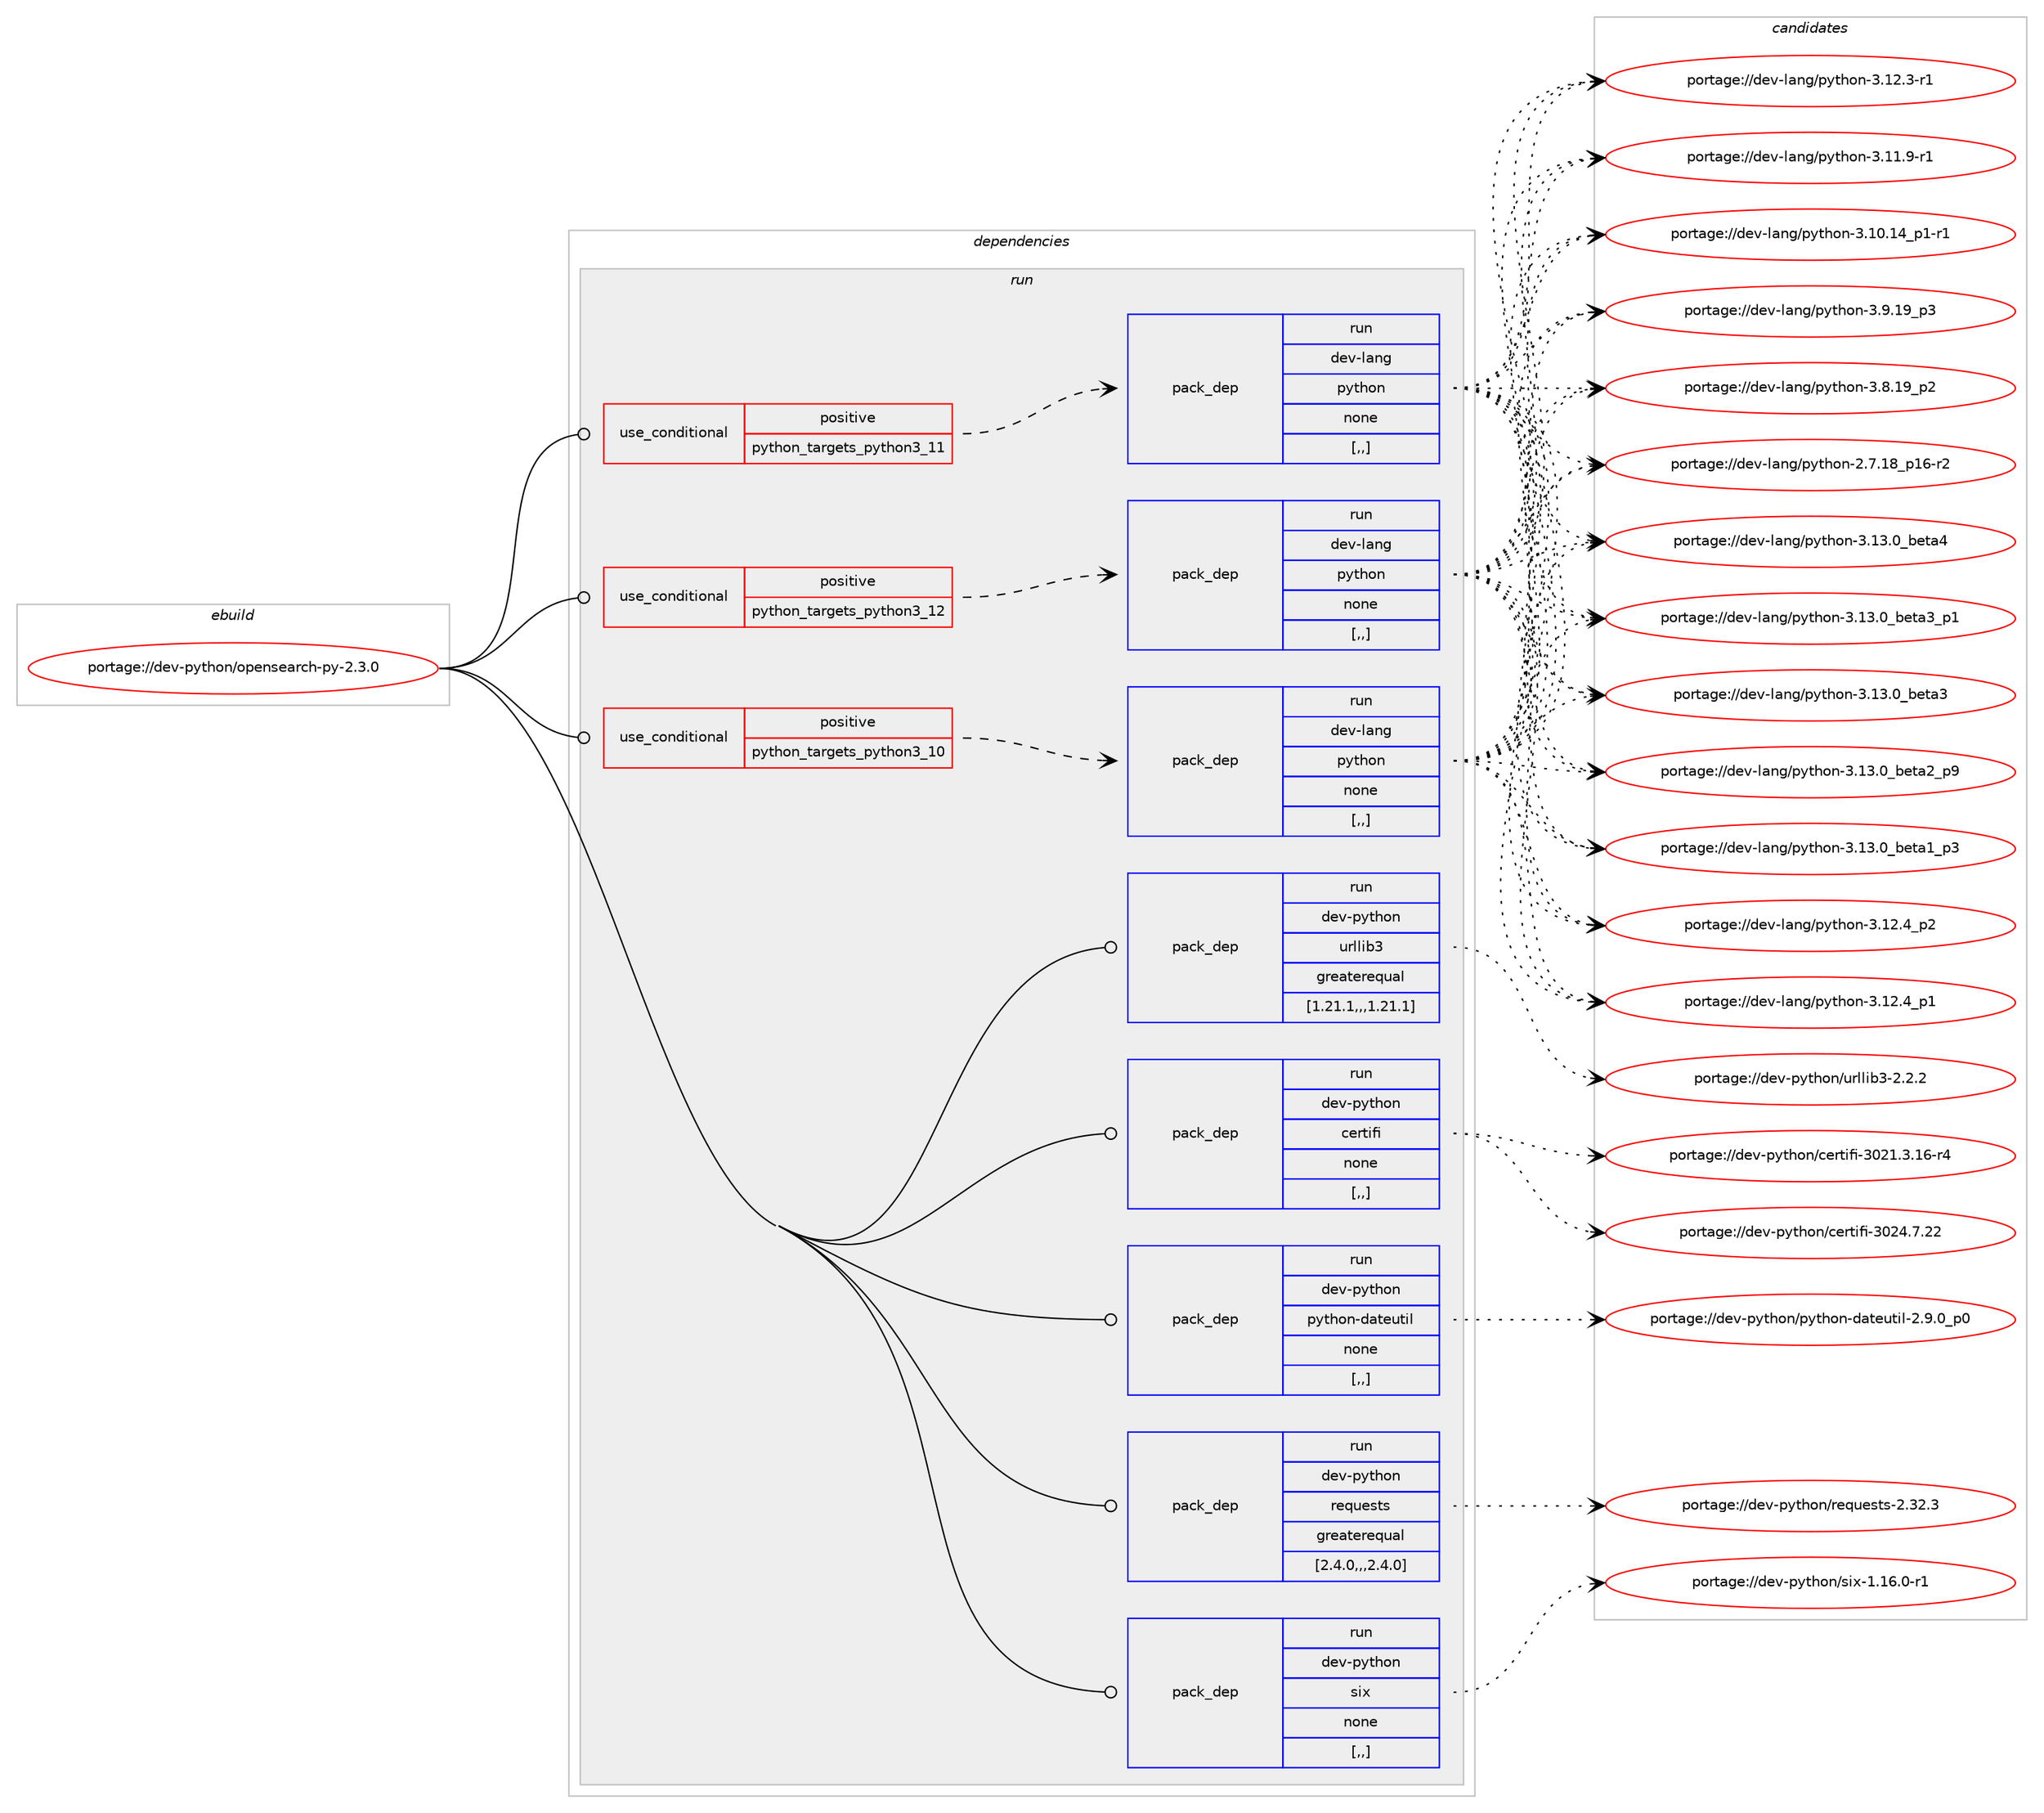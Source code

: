 digraph prolog {

# *************
# Graph options
# *************

newrank=true;
concentrate=true;
compound=true;
graph [rankdir=LR,fontname=Helvetica,fontsize=10,ranksep=1.5];#, ranksep=2.5, nodesep=0.2];
edge  [arrowhead=vee];
node  [fontname=Helvetica,fontsize=10];

# **********
# The ebuild
# **********

subgraph cluster_leftcol {
color=gray;
label=<<i>ebuild</i>>;
id [label="portage://dev-python/opensearch-py-2.3.0", color=red, width=4, href="../dev-python/opensearch-py-2.3.0.svg"];
}

# ****************
# The dependencies
# ****************

subgraph cluster_midcol {
color=gray;
label=<<i>dependencies</i>>;
subgraph cluster_compile {
fillcolor="#eeeeee";
style=filled;
label=<<i>compile</i>>;
}
subgraph cluster_compileandrun {
fillcolor="#eeeeee";
style=filled;
label=<<i>compile and run</i>>;
}
subgraph cluster_run {
fillcolor="#eeeeee";
style=filled;
label=<<i>run</i>>;
subgraph cond35513 {
dependency153182 [label=<<TABLE BORDER="0" CELLBORDER="1" CELLSPACING="0" CELLPADDING="4"><TR><TD ROWSPAN="3" CELLPADDING="10">use_conditional</TD></TR><TR><TD>positive</TD></TR><TR><TD>python_targets_python3_10</TD></TR></TABLE>>, shape=none, color=red];
subgraph pack116419 {
dependency153183 [label=<<TABLE BORDER="0" CELLBORDER="1" CELLSPACING="0" CELLPADDING="4" WIDTH="220"><TR><TD ROWSPAN="6" CELLPADDING="30">pack_dep</TD></TR><TR><TD WIDTH="110">run</TD></TR><TR><TD>dev-lang</TD></TR><TR><TD>python</TD></TR><TR><TD>none</TD></TR><TR><TD>[,,]</TD></TR></TABLE>>, shape=none, color=blue];
}
dependency153182:e -> dependency153183:w [weight=20,style="dashed",arrowhead="vee"];
}
id:e -> dependency153182:w [weight=20,style="solid",arrowhead="odot"];
subgraph cond35514 {
dependency153184 [label=<<TABLE BORDER="0" CELLBORDER="1" CELLSPACING="0" CELLPADDING="4"><TR><TD ROWSPAN="3" CELLPADDING="10">use_conditional</TD></TR><TR><TD>positive</TD></TR><TR><TD>python_targets_python3_11</TD></TR></TABLE>>, shape=none, color=red];
subgraph pack116420 {
dependency153185 [label=<<TABLE BORDER="0" CELLBORDER="1" CELLSPACING="0" CELLPADDING="4" WIDTH="220"><TR><TD ROWSPAN="6" CELLPADDING="30">pack_dep</TD></TR><TR><TD WIDTH="110">run</TD></TR><TR><TD>dev-lang</TD></TR><TR><TD>python</TD></TR><TR><TD>none</TD></TR><TR><TD>[,,]</TD></TR></TABLE>>, shape=none, color=blue];
}
dependency153184:e -> dependency153185:w [weight=20,style="dashed",arrowhead="vee"];
}
id:e -> dependency153184:w [weight=20,style="solid",arrowhead="odot"];
subgraph cond35515 {
dependency153186 [label=<<TABLE BORDER="0" CELLBORDER="1" CELLSPACING="0" CELLPADDING="4"><TR><TD ROWSPAN="3" CELLPADDING="10">use_conditional</TD></TR><TR><TD>positive</TD></TR><TR><TD>python_targets_python3_12</TD></TR></TABLE>>, shape=none, color=red];
subgraph pack116421 {
dependency153187 [label=<<TABLE BORDER="0" CELLBORDER="1" CELLSPACING="0" CELLPADDING="4" WIDTH="220"><TR><TD ROWSPAN="6" CELLPADDING="30">pack_dep</TD></TR><TR><TD WIDTH="110">run</TD></TR><TR><TD>dev-lang</TD></TR><TR><TD>python</TD></TR><TR><TD>none</TD></TR><TR><TD>[,,]</TD></TR></TABLE>>, shape=none, color=blue];
}
dependency153186:e -> dependency153187:w [weight=20,style="dashed",arrowhead="vee"];
}
id:e -> dependency153186:w [weight=20,style="solid",arrowhead="odot"];
subgraph pack116422 {
dependency153188 [label=<<TABLE BORDER="0" CELLBORDER="1" CELLSPACING="0" CELLPADDING="4" WIDTH="220"><TR><TD ROWSPAN="6" CELLPADDING="30">pack_dep</TD></TR><TR><TD WIDTH="110">run</TD></TR><TR><TD>dev-python</TD></TR><TR><TD>certifi</TD></TR><TR><TD>none</TD></TR><TR><TD>[,,]</TD></TR></TABLE>>, shape=none, color=blue];
}
id:e -> dependency153188:w [weight=20,style="solid",arrowhead="odot"];
subgraph pack116423 {
dependency153189 [label=<<TABLE BORDER="0" CELLBORDER="1" CELLSPACING="0" CELLPADDING="4" WIDTH="220"><TR><TD ROWSPAN="6" CELLPADDING="30">pack_dep</TD></TR><TR><TD WIDTH="110">run</TD></TR><TR><TD>dev-python</TD></TR><TR><TD>python-dateutil</TD></TR><TR><TD>none</TD></TR><TR><TD>[,,]</TD></TR></TABLE>>, shape=none, color=blue];
}
id:e -> dependency153189:w [weight=20,style="solid",arrowhead="odot"];
subgraph pack116424 {
dependency153190 [label=<<TABLE BORDER="0" CELLBORDER="1" CELLSPACING="0" CELLPADDING="4" WIDTH="220"><TR><TD ROWSPAN="6" CELLPADDING="30">pack_dep</TD></TR><TR><TD WIDTH="110">run</TD></TR><TR><TD>dev-python</TD></TR><TR><TD>requests</TD></TR><TR><TD>greaterequal</TD></TR><TR><TD>[2.4.0,,,2.4.0]</TD></TR></TABLE>>, shape=none, color=blue];
}
id:e -> dependency153190:w [weight=20,style="solid",arrowhead="odot"];
subgraph pack116425 {
dependency153191 [label=<<TABLE BORDER="0" CELLBORDER="1" CELLSPACING="0" CELLPADDING="4" WIDTH="220"><TR><TD ROWSPAN="6" CELLPADDING="30">pack_dep</TD></TR><TR><TD WIDTH="110">run</TD></TR><TR><TD>dev-python</TD></TR><TR><TD>six</TD></TR><TR><TD>none</TD></TR><TR><TD>[,,]</TD></TR></TABLE>>, shape=none, color=blue];
}
id:e -> dependency153191:w [weight=20,style="solid",arrowhead="odot"];
subgraph pack116426 {
dependency153192 [label=<<TABLE BORDER="0" CELLBORDER="1" CELLSPACING="0" CELLPADDING="4" WIDTH="220"><TR><TD ROWSPAN="6" CELLPADDING="30">pack_dep</TD></TR><TR><TD WIDTH="110">run</TD></TR><TR><TD>dev-python</TD></TR><TR><TD>urllib3</TD></TR><TR><TD>greaterequal</TD></TR><TR><TD>[1.21.1,,,1.21.1]</TD></TR></TABLE>>, shape=none, color=blue];
}
id:e -> dependency153192:w [weight=20,style="solid",arrowhead="odot"];
}
}

# **************
# The candidates
# **************

subgraph cluster_choices {
rank=same;
color=gray;
label=<<i>candidates</i>>;

subgraph choice116419 {
color=black;
nodesep=1;
choice1001011184510897110103471121211161041111104551464951464895981011169752 [label="portage://dev-lang/python-3.13.0_beta4", color=red, width=4,href="../dev-lang/python-3.13.0_beta4.svg"];
choice10010111845108971101034711212111610411111045514649514648959810111697519511249 [label="portage://dev-lang/python-3.13.0_beta3_p1", color=red, width=4,href="../dev-lang/python-3.13.0_beta3_p1.svg"];
choice1001011184510897110103471121211161041111104551464951464895981011169751 [label="portage://dev-lang/python-3.13.0_beta3", color=red, width=4,href="../dev-lang/python-3.13.0_beta3.svg"];
choice10010111845108971101034711212111610411111045514649514648959810111697509511257 [label="portage://dev-lang/python-3.13.0_beta2_p9", color=red, width=4,href="../dev-lang/python-3.13.0_beta2_p9.svg"];
choice10010111845108971101034711212111610411111045514649514648959810111697499511251 [label="portage://dev-lang/python-3.13.0_beta1_p3", color=red, width=4,href="../dev-lang/python-3.13.0_beta1_p3.svg"];
choice100101118451089711010347112121116104111110455146495046529511250 [label="portage://dev-lang/python-3.12.4_p2", color=red, width=4,href="../dev-lang/python-3.12.4_p2.svg"];
choice100101118451089711010347112121116104111110455146495046529511249 [label="portage://dev-lang/python-3.12.4_p1", color=red, width=4,href="../dev-lang/python-3.12.4_p1.svg"];
choice100101118451089711010347112121116104111110455146495046514511449 [label="portage://dev-lang/python-3.12.3-r1", color=red, width=4,href="../dev-lang/python-3.12.3-r1.svg"];
choice100101118451089711010347112121116104111110455146494946574511449 [label="portage://dev-lang/python-3.11.9-r1", color=red, width=4,href="../dev-lang/python-3.11.9-r1.svg"];
choice100101118451089711010347112121116104111110455146494846495295112494511449 [label="portage://dev-lang/python-3.10.14_p1-r1", color=red, width=4,href="../dev-lang/python-3.10.14_p1-r1.svg"];
choice100101118451089711010347112121116104111110455146574649579511251 [label="portage://dev-lang/python-3.9.19_p3", color=red, width=4,href="../dev-lang/python-3.9.19_p3.svg"];
choice100101118451089711010347112121116104111110455146564649579511250 [label="portage://dev-lang/python-3.8.19_p2", color=red, width=4,href="../dev-lang/python-3.8.19_p2.svg"];
choice100101118451089711010347112121116104111110455046554649569511249544511450 [label="portage://dev-lang/python-2.7.18_p16-r2", color=red, width=4,href="../dev-lang/python-2.7.18_p16-r2.svg"];
dependency153183:e -> choice1001011184510897110103471121211161041111104551464951464895981011169752:w [style=dotted,weight="100"];
dependency153183:e -> choice10010111845108971101034711212111610411111045514649514648959810111697519511249:w [style=dotted,weight="100"];
dependency153183:e -> choice1001011184510897110103471121211161041111104551464951464895981011169751:w [style=dotted,weight="100"];
dependency153183:e -> choice10010111845108971101034711212111610411111045514649514648959810111697509511257:w [style=dotted,weight="100"];
dependency153183:e -> choice10010111845108971101034711212111610411111045514649514648959810111697499511251:w [style=dotted,weight="100"];
dependency153183:e -> choice100101118451089711010347112121116104111110455146495046529511250:w [style=dotted,weight="100"];
dependency153183:e -> choice100101118451089711010347112121116104111110455146495046529511249:w [style=dotted,weight="100"];
dependency153183:e -> choice100101118451089711010347112121116104111110455146495046514511449:w [style=dotted,weight="100"];
dependency153183:e -> choice100101118451089711010347112121116104111110455146494946574511449:w [style=dotted,weight="100"];
dependency153183:e -> choice100101118451089711010347112121116104111110455146494846495295112494511449:w [style=dotted,weight="100"];
dependency153183:e -> choice100101118451089711010347112121116104111110455146574649579511251:w [style=dotted,weight="100"];
dependency153183:e -> choice100101118451089711010347112121116104111110455146564649579511250:w [style=dotted,weight="100"];
dependency153183:e -> choice100101118451089711010347112121116104111110455046554649569511249544511450:w [style=dotted,weight="100"];
}
subgraph choice116420 {
color=black;
nodesep=1;
choice1001011184510897110103471121211161041111104551464951464895981011169752 [label="portage://dev-lang/python-3.13.0_beta4", color=red, width=4,href="../dev-lang/python-3.13.0_beta4.svg"];
choice10010111845108971101034711212111610411111045514649514648959810111697519511249 [label="portage://dev-lang/python-3.13.0_beta3_p1", color=red, width=4,href="../dev-lang/python-3.13.0_beta3_p1.svg"];
choice1001011184510897110103471121211161041111104551464951464895981011169751 [label="portage://dev-lang/python-3.13.0_beta3", color=red, width=4,href="../dev-lang/python-3.13.0_beta3.svg"];
choice10010111845108971101034711212111610411111045514649514648959810111697509511257 [label="portage://dev-lang/python-3.13.0_beta2_p9", color=red, width=4,href="../dev-lang/python-3.13.0_beta2_p9.svg"];
choice10010111845108971101034711212111610411111045514649514648959810111697499511251 [label="portage://dev-lang/python-3.13.0_beta1_p3", color=red, width=4,href="../dev-lang/python-3.13.0_beta1_p3.svg"];
choice100101118451089711010347112121116104111110455146495046529511250 [label="portage://dev-lang/python-3.12.4_p2", color=red, width=4,href="../dev-lang/python-3.12.4_p2.svg"];
choice100101118451089711010347112121116104111110455146495046529511249 [label="portage://dev-lang/python-3.12.4_p1", color=red, width=4,href="../dev-lang/python-3.12.4_p1.svg"];
choice100101118451089711010347112121116104111110455146495046514511449 [label="portage://dev-lang/python-3.12.3-r1", color=red, width=4,href="../dev-lang/python-3.12.3-r1.svg"];
choice100101118451089711010347112121116104111110455146494946574511449 [label="portage://dev-lang/python-3.11.9-r1", color=red, width=4,href="../dev-lang/python-3.11.9-r1.svg"];
choice100101118451089711010347112121116104111110455146494846495295112494511449 [label="portage://dev-lang/python-3.10.14_p1-r1", color=red, width=4,href="../dev-lang/python-3.10.14_p1-r1.svg"];
choice100101118451089711010347112121116104111110455146574649579511251 [label="portage://dev-lang/python-3.9.19_p3", color=red, width=4,href="../dev-lang/python-3.9.19_p3.svg"];
choice100101118451089711010347112121116104111110455146564649579511250 [label="portage://dev-lang/python-3.8.19_p2", color=red, width=4,href="../dev-lang/python-3.8.19_p2.svg"];
choice100101118451089711010347112121116104111110455046554649569511249544511450 [label="portage://dev-lang/python-2.7.18_p16-r2", color=red, width=4,href="../dev-lang/python-2.7.18_p16-r2.svg"];
dependency153185:e -> choice1001011184510897110103471121211161041111104551464951464895981011169752:w [style=dotted,weight="100"];
dependency153185:e -> choice10010111845108971101034711212111610411111045514649514648959810111697519511249:w [style=dotted,weight="100"];
dependency153185:e -> choice1001011184510897110103471121211161041111104551464951464895981011169751:w [style=dotted,weight="100"];
dependency153185:e -> choice10010111845108971101034711212111610411111045514649514648959810111697509511257:w [style=dotted,weight="100"];
dependency153185:e -> choice10010111845108971101034711212111610411111045514649514648959810111697499511251:w [style=dotted,weight="100"];
dependency153185:e -> choice100101118451089711010347112121116104111110455146495046529511250:w [style=dotted,weight="100"];
dependency153185:e -> choice100101118451089711010347112121116104111110455146495046529511249:w [style=dotted,weight="100"];
dependency153185:e -> choice100101118451089711010347112121116104111110455146495046514511449:w [style=dotted,weight="100"];
dependency153185:e -> choice100101118451089711010347112121116104111110455146494946574511449:w [style=dotted,weight="100"];
dependency153185:e -> choice100101118451089711010347112121116104111110455146494846495295112494511449:w [style=dotted,weight="100"];
dependency153185:e -> choice100101118451089711010347112121116104111110455146574649579511251:w [style=dotted,weight="100"];
dependency153185:e -> choice100101118451089711010347112121116104111110455146564649579511250:w [style=dotted,weight="100"];
dependency153185:e -> choice100101118451089711010347112121116104111110455046554649569511249544511450:w [style=dotted,weight="100"];
}
subgraph choice116421 {
color=black;
nodesep=1;
choice1001011184510897110103471121211161041111104551464951464895981011169752 [label="portage://dev-lang/python-3.13.0_beta4", color=red, width=4,href="../dev-lang/python-3.13.0_beta4.svg"];
choice10010111845108971101034711212111610411111045514649514648959810111697519511249 [label="portage://dev-lang/python-3.13.0_beta3_p1", color=red, width=4,href="../dev-lang/python-3.13.0_beta3_p1.svg"];
choice1001011184510897110103471121211161041111104551464951464895981011169751 [label="portage://dev-lang/python-3.13.0_beta3", color=red, width=4,href="../dev-lang/python-3.13.0_beta3.svg"];
choice10010111845108971101034711212111610411111045514649514648959810111697509511257 [label="portage://dev-lang/python-3.13.0_beta2_p9", color=red, width=4,href="../dev-lang/python-3.13.0_beta2_p9.svg"];
choice10010111845108971101034711212111610411111045514649514648959810111697499511251 [label="portage://dev-lang/python-3.13.0_beta1_p3", color=red, width=4,href="../dev-lang/python-3.13.0_beta1_p3.svg"];
choice100101118451089711010347112121116104111110455146495046529511250 [label="portage://dev-lang/python-3.12.4_p2", color=red, width=4,href="../dev-lang/python-3.12.4_p2.svg"];
choice100101118451089711010347112121116104111110455146495046529511249 [label="portage://dev-lang/python-3.12.4_p1", color=red, width=4,href="../dev-lang/python-3.12.4_p1.svg"];
choice100101118451089711010347112121116104111110455146495046514511449 [label="portage://dev-lang/python-3.12.3-r1", color=red, width=4,href="../dev-lang/python-3.12.3-r1.svg"];
choice100101118451089711010347112121116104111110455146494946574511449 [label="portage://dev-lang/python-3.11.9-r1", color=red, width=4,href="../dev-lang/python-3.11.9-r1.svg"];
choice100101118451089711010347112121116104111110455146494846495295112494511449 [label="portage://dev-lang/python-3.10.14_p1-r1", color=red, width=4,href="../dev-lang/python-3.10.14_p1-r1.svg"];
choice100101118451089711010347112121116104111110455146574649579511251 [label="portage://dev-lang/python-3.9.19_p3", color=red, width=4,href="../dev-lang/python-3.9.19_p3.svg"];
choice100101118451089711010347112121116104111110455146564649579511250 [label="portage://dev-lang/python-3.8.19_p2", color=red, width=4,href="../dev-lang/python-3.8.19_p2.svg"];
choice100101118451089711010347112121116104111110455046554649569511249544511450 [label="portage://dev-lang/python-2.7.18_p16-r2", color=red, width=4,href="../dev-lang/python-2.7.18_p16-r2.svg"];
dependency153187:e -> choice1001011184510897110103471121211161041111104551464951464895981011169752:w [style=dotted,weight="100"];
dependency153187:e -> choice10010111845108971101034711212111610411111045514649514648959810111697519511249:w [style=dotted,weight="100"];
dependency153187:e -> choice1001011184510897110103471121211161041111104551464951464895981011169751:w [style=dotted,weight="100"];
dependency153187:e -> choice10010111845108971101034711212111610411111045514649514648959810111697509511257:w [style=dotted,weight="100"];
dependency153187:e -> choice10010111845108971101034711212111610411111045514649514648959810111697499511251:w [style=dotted,weight="100"];
dependency153187:e -> choice100101118451089711010347112121116104111110455146495046529511250:w [style=dotted,weight="100"];
dependency153187:e -> choice100101118451089711010347112121116104111110455146495046529511249:w [style=dotted,weight="100"];
dependency153187:e -> choice100101118451089711010347112121116104111110455146495046514511449:w [style=dotted,weight="100"];
dependency153187:e -> choice100101118451089711010347112121116104111110455146494946574511449:w [style=dotted,weight="100"];
dependency153187:e -> choice100101118451089711010347112121116104111110455146494846495295112494511449:w [style=dotted,weight="100"];
dependency153187:e -> choice100101118451089711010347112121116104111110455146574649579511251:w [style=dotted,weight="100"];
dependency153187:e -> choice100101118451089711010347112121116104111110455146564649579511250:w [style=dotted,weight="100"];
dependency153187:e -> choice100101118451089711010347112121116104111110455046554649569511249544511450:w [style=dotted,weight="100"];
}
subgraph choice116422 {
color=black;
nodesep=1;
choice10010111845112121116104111110479910111411610510210545514850524655465050 [label="portage://dev-python/certifi-3024.7.22", color=red, width=4,href="../dev-python/certifi-3024.7.22.svg"];
choice100101118451121211161041111104799101114116105102105455148504946514649544511452 [label="portage://dev-python/certifi-3021.3.16-r4", color=red, width=4,href="../dev-python/certifi-3021.3.16-r4.svg"];
dependency153188:e -> choice10010111845112121116104111110479910111411610510210545514850524655465050:w [style=dotted,weight="100"];
dependency153188:e -> choice100101118451121211161041111104799101114116105102105455148504946514649544511452:w [style=dotted,weight="100"];
}
subgraph choice116423 {
color=black;
nodesep=1;
choice100101118451121211161041111104711212111610411111045100971161011171161051084550465746489511248 [label="portage://dev-python/python-dateutil-2.9.0_p0", color=red, width=4,href="../dev-python/python-dateutil-2.9.0_p0.svg"];
dependency153189:e -> choice100101118451121211161041111104711212111610411111045100971161011171161051084550465746489511248:w [style=dotted,weight="100"];
}
subgraph choice116424 {
color=black;
nodesep=1;
choice100101118451121211161041111104711410111311710111511611545504651504651 [label="portage://dev-python/requests-2.32.3", color=red, width=4,href="../dev-python/requests-2.32.3.svg"];
dependency153190:e -> choice100101118451121211161041111104711410111311710111511611545504651504651:w [style=dotted,weight="100"];
}
subgraph choice116425 {
color=black;
nodesep=1;
choice1001011184511212111610411111047115105120454946495446484511449 [label="portage://dev-python/six-1.16.0-r1", color=red, width=4,href="../dev-python/six-1.16.0-r1.svg"];
dependency153191:e -> choice1001011184511212111610411111047115105120454946495446484511449:w [style=dotted,weight="100"];
}
subgraph choice116426 {
color=black;
nodesep=1;
choice10010111845112121116104111110471171141081081059851455046504650 [label="portage://dev-python/urllib3-2.2.2", color=red, width=4,href="../dev-python/urllib3-2.2.2.svg"];
dependency153192:e -> choice10010111845112121116104111110471171141081081059851455046504650:w [style=dotted,weight="100"];
}
}

}
